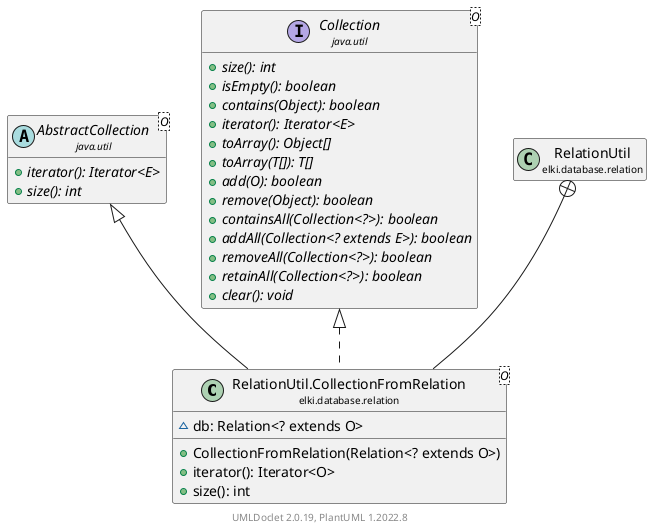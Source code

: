 @startuml
    remove .*\.(Instance|Par|Parameterizer|Factory)$
    set namespaceSeparator none
    hide empty fields
    hide empty methods

    class "<size:14>RelationUtil.CollectionFromRelation\n<size:10>elki.database.relation" as elki.database.relation.RelationUtil.CollectionFromRelation<O> [[RelationUtil.CollectionFromRelation.html]] {
        ~db: Relation<? extends O>
        +CollectionFromRelation(Relation<? extends O>)
        +iterator(): Iterator<O>
        +size(): int
    }

    abstract class "<size:14>AbstractCollection\n<size:10>java.util" as java.util.AbstractCollection<O> {
        {abstract} +iterator(): Iterator<E>
        {abstract} +size(): int
    }
    interface "<size:14>Collection\n<size:10>java.util" as java.util.Collection<O> {
        {abstract} +size(): int
        {abstract} +isEmpty(): boolean
        {abstract} +contains(Object): boolean
        {abstract} +iterator(): Iterator<E>
        {abstract} +toArray(): Object[]
        {abstract} +toArray(T[]): T[]
        {abstract} +add(O): boolean
        {abstract} +remove(Object): boolean
        {abstract} +containsAll(Collection<?>): boolean
        {abstract} +addAll(Collection<? extends E>): boolean
        {abstract} +removeAll(Collection<?>): boolean
        {abstract} +retainAll(Collection<?>): boolean
        {abstract} +clear(): void
    }
    class "<size:14>RelationUtil\n<size:10>elki.database.relation" as elki.database.relation.RelationUtil [[RelationUtil.html]]

    java.util.AbstractCollection <|-- elki.database.relation.RelationUtil.CollectionFromRelation
    java.util.Collection <|.. elki.database.relation.RelationUtil.CollectionFromRelation
    elki.database.relation.RelationUtil +-- elki.database.relation.RelationUtil.CollectionFromRelation

    center footer UMLDoclet 2.0.19, PlantUML 1.2022.8
@enduml
